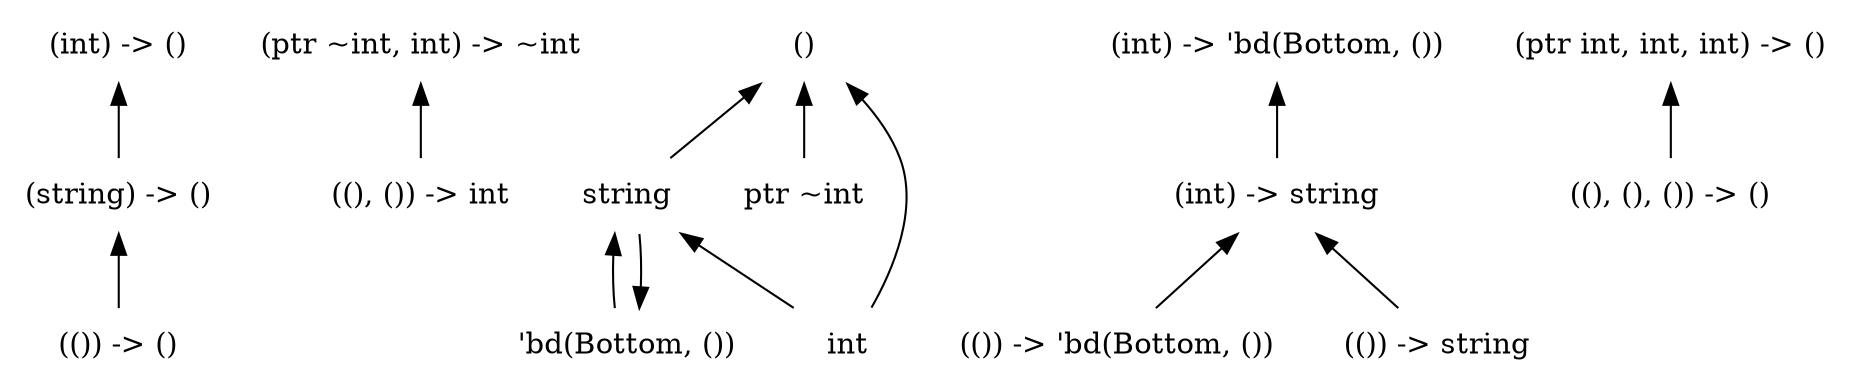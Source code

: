 digraph order {
  graph [
    size = "30,10"
    ];
  node [
    shape = none
    ];
  edge [
    dir = back
    ];
  "(string) -> ()"
  "(()) -> ()"
  "(ptr ~int, int) -> ~int"
  "string"
  "(()) -> 'bd(Bottom, ())"
  "(ptr int, int, int) -> ()"
  "((), ()) -> int"
  "()"
  "ptr ~int"
  "((), (), ()) -> ()"
  "(()) -> string"
  "(int) -> ()"
  "(int) -> string"
  "(int) -> 'bd(Bottom, ())"
  "'bd(Bottom, ())"
  "int"
  "(string) -> ()" -> "(()) -> ()"
  "(ptr ~int, int) -> ~int" -> "((), ()) -> int"
  "string" -> "'bd(Bottom, ())"
  "string" -> "int"
  "(int) -> ()" -> "(string) -> ()"
  "(int) -> string" -> "(()) -> string"
  "(int) -> string" -> "(()) -> 'bd(Bottom, ())"
  "(int) -> 'bd(Bottom, ())" -> "(int) -> string"
  "'bd(Bottom, ())" -> "string"
  "(ptr int, int, int) -> ()" -> "((), (), ()) -> ()"
  "()" -> "string"
  "()" -> "int"
  "()" -> "ptr ~int"
}